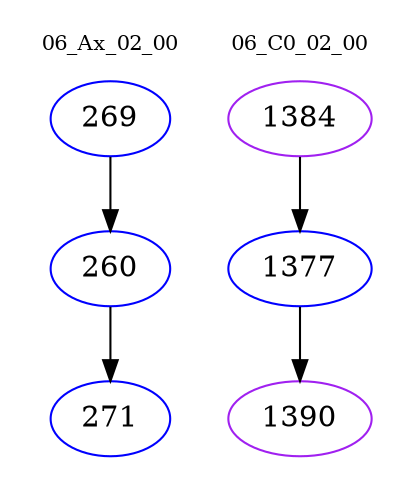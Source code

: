 digraph{
subgraph cluster_0 {
color = white
label = "06_Ax_02_00";
fontsize=10;
T0_269 [label="269", color="blue"]
T0_269 -> T0_260 [color="black"]
T0_260 [label="260", color="blue"]
T0_260 -> T0_271 [color="black"]
T0_271 [label="271", color="blue"]
}
subgraph cluster_1 {
color = white
label = "06_C0_02_00";
fontsize=10;
T1_1384 [label="1384", color="purple"]
T1_1384 -> T1_1377 [color="black"]
T1_1377 [label="1377", color="blue"]
T1_1377 -> T1_1390 [color="black"]
T1_1390 [label="1390", color="purple"]
}
}
